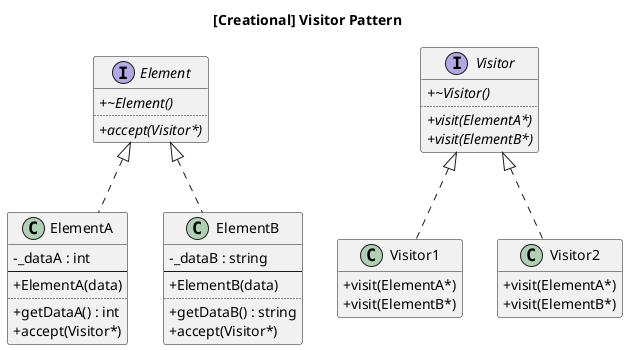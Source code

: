 @startuml
skinparam classAttributeIconSize 0
title [Creational] Visitor Pattern

'note as N1
'...
'end note

interface Element {
  + {abstract} ~Element()
  ..
  + {abstract} accept(Visitor*)
}
class ElementA {
  - _dataA : int
  --
  + ElementA(data)
  ..
  + getDataA() : int
  + accept(Visitor*)
}
class ElementB {
  - _dataB : string
  --
  + ElementB(data)
  ..
  + getDataB() : string
  + accept(Visitor*)
}

interface Visitor {
  + {abstract} ~Visitor()
  ..
  + {abstract} visit(ElementA*)
  + {abstract} visit(ElementB*)
}
class Visitor1 {
  + visit(ElementA*)
  + visit(ElementB*)
}
class Visitor2 {
  + visit(ElementA*)
  + visit(ElementB*)
}

'Client ..> Element
Element <|.. ElementA
Element <|.. ElementB

'Client .> Visitor
Visitor <|.. Visitor1
Visitor <|.. Visitor2

'Client -- N1

hide empty members

@enduml
